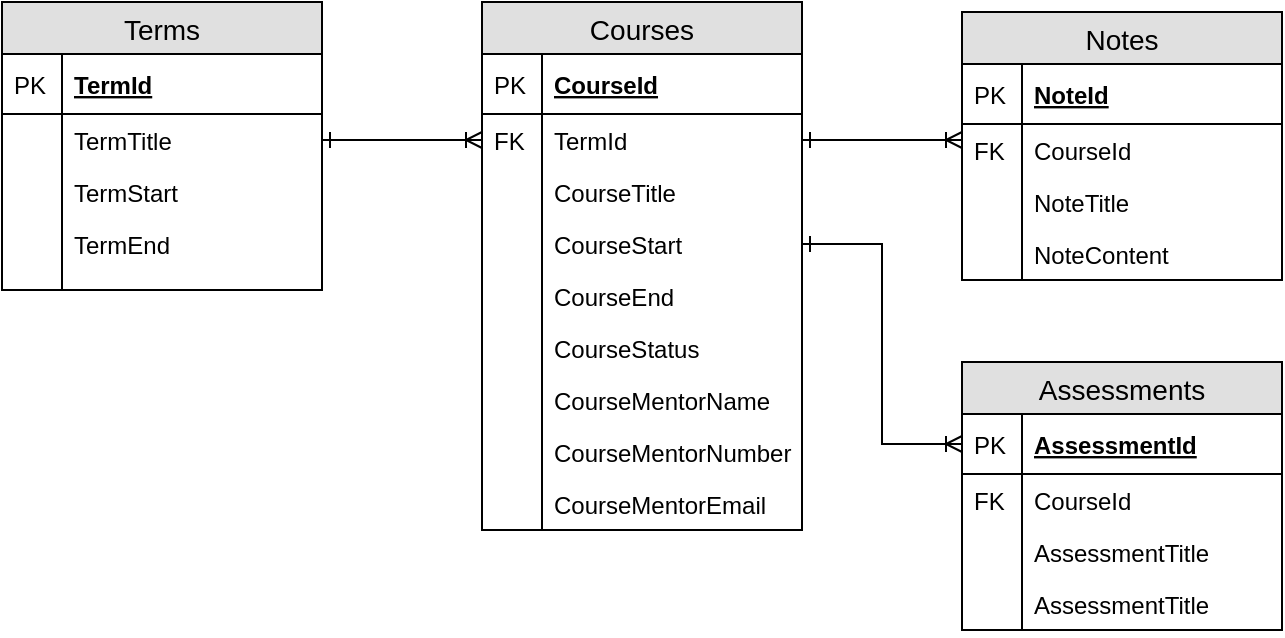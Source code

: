 <mxfile version="12.9.9" type="device"><diagram id="odet9nODCKbjRxWt4_fT" name="Page-1"><mxGraphModel dx="1102" dy="561" grid="1" gridSize="10" guides="1" tooltips="1" connect="1" arrows="1" fold="1" page="1" pageScale="1" pageWidth="850" pageHeight="1100" math="0" shadow="0"><root><mxCell id="0"/><mxCell id="1" parent="0"/><mxCell id="F9JP6waV6cMCYV_pue8_-1" value="Terms" style="swimlane;fontStyle=0;childLayout=stackLayout;horizontal=1;startSize=26;fillColor=#e0e0e0;horizontalStack=0;resizeParent=1;resizeParentMax=0;resizeLast=0;collapsible=1;marginBottom=0;swimlaneFillColor=#ffffff;align=center;fontSize=14;" parent="1" vertex="1"><mxGeometry x="40" y="100" width="160" height="144" as="geometry"/></mxCell><mxCell id="F9JP6waV6cMCYV_pue8_-2" value="TermId" style="shape=partialRectangle;top=0;left=0;right=0;bottom=1;align=left;verticalAlign=middle;fillColor=none;spacingLeft=34;spacingRight=4;overflow=hidden;rotatable=0;points=[[0,0.5],[1,0.5]];portConstraint=eastwest;dropTarget=0;fontStyle=5;fontSize=12;" parent="F9JP6waV6cMCYV_pue8_-1" vertex="1"><mxGeometry y="26" width="160" height="30" as="geometry"/></mxCell><mxCell id="F9JP6waV6cMCYV_pue8_-3" value="PK" style="shape=partialRectangle;top=0;left=0;bottom=0;fillColor=none;align=left;verticalAlign=middle;spacingLeft=4;spacingRight=4;overflow=hidden;rotatable=0;points=[];portConstraint=eastwest;part=1;fontSize=12;" parent="F9JP6waV6cMCYV_pue8_-2" vertex="1" connectable="0"><mxGeometry width="30" height="30" as="geometry"/></mxCell><mxCell id="F9JP6waV6cMCYV_pue8_-4" value="TermTitle" style="shape=partialRectangle;top=0;left=0;right=0;bottom=0;align=left;verticalAlign=top;fillColor=none;spacingLeft=34;spacingRight=4;overflow=hidden;rotatable=0;points=[[0,0.5],[1,0.5]];portConstraint=eastwest;dropTarget=0;fontSize=12;" parent="F9JP6waV6cMCYV_pue8_-1" vertex="1"><mxGeometry y="56" width="160" height="26" as="geometry"/></mxCell><mxCell id="F9JP6waV6cMCYV_pue8_-5" value="" style="shape=partialRectangle;top=0;left=0;bottom=0;fillColor=none;align=left;verticalAlign=top;spacingLeft=4;spacingRight=4;overflow=hidden;rotatable=0;points=[];portConstraint=eastwest;part=1;fontSize=12;" parent="F9JP6waV6cMCYV_pue8_-4" vertex="1" connectable="0"><mxGeometry width="30" height="26" as="geometry"/></mxCell><mxCell id="F9JP6waV6cMCYV_pue8_-6" value="TermStart" style="shape=partialRectangle;top=0;left=0;right=0;bottom=0;align=left;verticalAlign=top;fillColor=none;spacingLeft=34;spacingRight=4;overflow=hidden;rotatable=0;points=[[0,0.5],[1,0.5]];portConstraint=eastwest;dropTarget=0;fontSize=12;" parent="F9JP6waV6cMCYV_pue8_-1" vertex="1"><mxGeometry y="82" width="160" height="26" as="geometry"/></mxCell><mxCell id="F9JP6waV6cMCYV_pue8_-7" value="" style="shape=partialRectangle;top=0;left=0;bottom=0;fillColor=none;align=left;verticalAlign=top;spacingLeft=4;spacingRight=4;overflow=hidden;rotatable=0;points=[];portConstraint=eastwest;part=1;fontSize=12;" parent="F9JP6waV6cMCYV_pue8_-6" vertex="1" connectable="0"><mxGeometry width="30" height="26" as="geometry"/></mxCell><mxCell id="F9JP6waV6cMCYV_pue8_-8" value="TermEnd" style="shape=partialRectangle;top=0;left=0;right=0;bottom=0;align=left;verticalAlign=top;fillColor=none;spacingLeft=34;spacingRight=4;overflow=hidden;rotatable=0;points=[[0,0.5],[1,0.5]];portConstraint=eastwest;dropTarget=0;fontSize=12;" parent="F9JP6waV6cMCYV_pue8_-1" vertex="1"><mxGeometry y="108" width="160" height="26" as="geometry"/></mxCell><mxCell id="F9JP6waV6cMCYV_pue8_-9" value="" style="shape=partialRectangle;top=0;left=0;bottom=0;fillColor=none;align=left;verticalAlign=top;spacingLeft=4;spacingRight=4;overflow=hidden;rotatable=0;points=[];portConstraint=eastwest;part=1;fontSize=12;" parent="F9JP6waV6cMCYV_pue8_-8" vertex="1" connectable="0"><mxGeometry width="30" height="26" as="geometry"/></mxCell><mxCell id="F9JP6waV6cMCYV_pue8_-10" value="" style="shape=partialRectangle;top=0;left=0;right=0;bottom=0;align=left;verticalAlign=top;fillColor=none;spacingLeft=34;spacingRight=4;overflow=hidden;rotatable=0;points=[[0,0.5],[1,0.5]];portConstraint=eastwest;dropTarget=0;fontSize=12;" parent="F9JP6waV6cMCYV_pue8_-1" vertex="1"><mxGeometry y="134" width="160" height="10" as="geometry"/></mxCell><mxCell id="F9JP6waV6cMCYV_pue8_-11" value="" style="shape=partialRectangle;top=0;left=0;bottom=0;fillColor=none;align=left;verticalAlign=top;spacingLeft=4;spacingRight=4;overflow=hidden;rotatable=0;points=[];portConstraint=eastwest;part=1;fontSize=12;" parent="F9JP6waV6cMCYV_pue8_-10" vertex="1" connectable="0"><mxGeometry width="30" height="10" as="geometry"/></mxCell><mxCell id="F9JP6waV6cMCYV_pue8_-12" value="Courses" style="swimlane;fontStyle=0;childLayout=stackLayout;horizontal=1;startSize=26;fillColor=#e0e0e0;horizontalStack=0;resizeParent=1;resizeParentMax=0;resizeLast=0;collapsible=1;marginBottom=0;swimlaneFillColor=#ffffff;align=center;fontSize=14;" parent="1" vertex="1"><mxGeometry x="280" y="100" width="160" height="264" as="geometry"/></mxCell><mxCell id="F9JP6waV6cMCYV_pue8_-13" value="CourseId" style="shape=partialRectangle;top=0;left=0;right=0;bottom=1;align=left;verticalAlign=middle;fillColor=none;spacingLeft=34;spacingRight=4;overflow=hidden;rotatable=0;points=[[0,0.5],[1,0.5]];portConstraint=eastwest;dropTarget=0;fontStyle=5;fontSize=12;" parent="F9JP6waV6cMCYV_pue8_-12" vertex="1"><mxGeometry y="26" width="160" height="30" as="geometry"/></mxCell><mxCell id="F9JP6waV6cMCYV_pue8_-14" value="PK" style="shape=partialRectangle;top=0;left=0;bottom=0;fillColor=none;align=left;verticalAlign=middle;spacingLeft=4;spacingRight=4;overflow=hidden;rotatable=0;points=[];portConstraint=eastwest;part=1;fontSize=12;" parent="F9JP6waV6cMCYV_pue8_-13" vertex="1" connectable="0"><mxGeometry width="30" height="30" as="geometry"/></mxCell><mxCell id="F9JP6waV6cMCYV_pue8_-15" value="TermId" style="shape=partialRectangle;top=0;left=0;right=0;bottom=0;align=left;verticalAlign=top;fillColor=none;spacingLeft=34;spacingRight=4;overflow=hidden;rotatable=0;points=[[0,0.5],[1,0.5]];portConstraint=eastwest;dropTarget=0;fontSize=12;" parent="F9JP6waV6cMCYV_pue8_-12" vertex="1"><mxGeometry y="56" width="160" height="26" as="geometry"/></mxCell><mxCell id="F9JP6waV6cMCYV_pue8_-16" value="FK" style="shape=partialRectangle;top=0;left=0;bottom=0;fillColor=none;align=left;verticalAlign=top;spacingLeft=4;spacingRight=4;overflow=hidden;rotatable=0;points=[];portConstraint=eastwest;part=1;fontSize=12;" parent="F9JP6waV6cMCYV_pue8_-15" vertex="1" connectable="0"><mxGeometry width="30" height="26" as="geometry"/></mxCell><mxCell id="F9JP6waV6cMCYV_pue8_-17" value="CourseTitle" style="shape=partialRectangle;top=0;left=0;right=0;bottom=0;align=left;verticalAlign=top;fillColor=none;spacingLeft=34;spacingRight=4;overflow=hidden;rotatable=0;points=[[0,0.5],[1,0.5]];portConstraint=eastwest;dropTarget=0;fontSize=12;" parent="F9JP6waV6cMCYV_pue8_-12" vertex="1"><mxGeometry y="82" width="160" height="26" as="geometry"/></mxCell><mxCell id="F9JP6waV6cMCYV_pue8_-18" value="" style="shape=partialRectangle;top=0;left=0;bottom=0;fillColor=none;align=left;verticalAlign=top;spacingLeft=4;spacingRight=4;overflow=hidden;rotatable=0;points=[];portConstraint=eastwest;part=1;fontSize=12;" parent="F9JP6waV6cMCYV_pue8_-17" vertex="1" connectable="0"><mxGeometry width="30" height="26" as="geometry"/></mxCell><mxCell id="F9JP6waV6cMCYV_pue8_-19" value="CourseStart&#10;" style="shape=partialRectangle;top=0;left=0;right=0;bottom=0;align=left;verticalAlign=top;fillColor=none;spacingLeft=34;spacingRight=4;overflow=hidden;rotatable=0;points=[[0,0.5],[1,0.5]];portConstraint=eastwest;dropTarget=0;fontSize=12;" parent="F9JP6waV6cMCYV_pue8_-12" vertex="1"><mxGeometry y="108" width="160" height="26" as="geometry"/></mxCell><mxCell id="F9JP6waV6cMCYV_pue8_-20" value="" style="shape=partialRectangle;top=0;left=0;bottom=0;fillColor=none;align=left;verticalAlign=top;spacingLeft=4;spacingRight=4;overflow=hidden;rotatable=0;points=[];portConstraint=eastwest;part=1;fontSize=12;" parent="F9JP6waV6cMCYV_pue8_-19" vertex="1" connectable="0"><mxGeometry width="30" height="26" as="geometry"/></mxCell><mxCell id="F9JP6waV6cMCYV_pue8_-38" value="CourseEnd" style="shape=partialRectangle;top=0;left=0;right=0;bottom=0;align=left;verticalAlign=top;fillColor=none;spacingLeft=34;spacingRight=4;overflow=hidden;rotatable=0;points=[[0,0.5],[1,0.5]];portConstraint=eastwest;dropTarget=0;fontSize=12;" parent="F9JP6waV6cMCYV_pue8_-12" vertex="1"><mxGeometry y="134" width="160" height="26" as="geometry"/></mxCell><mxCell id="F9JP6waV6cMCYV_pue8_-39" value="" style="shape=partialRectangle;top=0;left=0;bottom=0;fillColor=none;align=left;verticalAlign=top;spacingLeft=4;spacingRight=4;overflow=hidden;rotatable=0;points=[];portConstraint=eastwest;part=1;fontSize=12;" parent="F9JP6waV6cMCYV_pue8_-38" vertex="1" connectable="0"><mxGeometry width="30" height="26" as="geometry"/></mxCell><mxCell id="F9JP6waV6cMCYV_pue8_-40" value="CourseStatus" style="shape=partialRectangle;top=0;left=0;right=0;bottom=0;align=left;verticalAlign=top;fillColor=none;spacingLeft=34;spacingRight=4;overflow=hidden;rotatable=0;points=[[0,0.5],[1,0.5]];portConstraint=eastwest;dropTarget=0;fontSize=12;" parent="F9JP6waV6cMCYV_pue8_-12" vertex="1"><mxGeometry y="160" width="160" height="26" as="geometry"/></mxCell><mxCell id="F9JP6waV6cMCYV_pue8_-41" value="" style="shape=partialRectangle;top=0;left=0;bottom=0;fillColor=none;align=left;verticalAlign=top;spacingLeft=4;spacingRight=4;overflow=hidden;rotatable=0;points=[];portConstraint=eastwest;part=1;fontSize=12;" parent="F9JP6waV6cMCYV_pue8_-40" vertex="1" connectable="0"><mxGeometry width="30" height="26" as="geometry"/></mxCell><mxCell id="F9JP6waV6cMCYV_pue8_-42" value="CourseMentorName" style="shape=partialRectangle;top=0;left=0;right=0;bottom=0;align=left;verticalAlign=top;fillColor=none;spacingLeft=34;spacingRight=4;overflow=hidden;rotatable=0;points=[[0,0.5],[1,0.5]];portConstraint=eastwest;dropTarget=0;fontSize=12;" parent="F9JP6waV6cMCYV_pue8_-12" vertex="1"><mxGeometry y="186" width="160" height="26" as="geometry"/></mxCell><mxCell id="F9JP6waV6cMCYV_pue8_-43" value="" style="shape=partialRectangle;top=0;left=0;bottom=0;fillColor=none;align=left;verticalAlign=top;spacingLeft=4;spacingRight=4;overflow=hidden;rotatable=0;points=[];portConstraint=eastwest;part=1;fontSize=12;" parent="F9JP6waV6cMCYV_pue8_-42" vertex="1" connectable="0"><mxGeometry width="30" height="26" as="geometry"/></mxCell><mxCell id="F9JP6waV6cMCYV_pue8_-44" value="CourseMentorNumber" style="shape=partialRectangle;top=0;left=0;right=0;bottom=0;align=left;verticalAlign=top;fillColor=none;spacingLeft=34;spacingRight=4;overflow=hidden;rotatable=0;points=[[0,0.5],[1,0.5]];portConstraint=eastwest;dropTarget=0;fontSize=12;" parent="F9JP6waV6cMCYV_pue8_-12" vertex="1"><mxGeometry y="212" width="160" height="26" as="geometry"/></mxCell><mxCell id="F9JP6waV6cMCYV_pue8_-45" value="" style="shape=partialRectangle;top=0;left=0;bottom=0;fillColor=none;align=left;verticalAlign=top;spacingLeft=4;spacingRight=4;overflow=hidden;rotatable=0;points=[];portConstraint=eastwest;part=1;fontSize=12;" parent="F9JP6waV6cMCYV_pue8_-44" vertex="1" connectable="0"><mxGeometry width="30" height="26" as="geometry"/></mxCell><mxCell id="F9JP6waV6cMCYV_pue8_-46" value="CourseMentorEmail" style="shape=partialRectangle;top=0;left=0;right=0;bottom=0;align=left;verticalAlign=top;fillColor=none;spacingLeft=34;spacingRight=4;overflow=hidden;rotatable=0;points=[[0,0.5],[1,0.5]];portConstraint=eastwest;dropTarget=0;fontSize=12;" parent="F9JP6waV6cMCYV_pue8_-12" vertex="1"><mxGeometry y="238" width="160" height="26" as="geometry"/></mxCell><mxCell id="F9JP6waV6cMCYV_pue8_-47" value="" style="shape=partialRectangle;top=0;left=0;bottom=0;fillColor=none;align=left;verticalAlign=top;spacingLeft=4;spacingRight=4;overflow=hidden;rotatable=0;points=[];portConstraint=eastwest;part=1;fontSize=12;" parent="F9JP6waV6cMCYV_pue8_-46" vertex="1" connectable="0"><mxGeometry width="30" height="26" as="geometry"/></mxCell><mxCell id="F9JP6waV6cMCYV_pue8_-48" value="Notes" style="swimlane;fontStyle=0;childLayout=stackLayout;horizontal=1;startSize=26;fillColor=#e0e0e0;horizontalStack=0;resizeParent=1;resizeParentMax=0;resizeLast=0;collapsible=1;marginBottom=0;swimlaneFillColor=#ffffff;align=center;fontSize=14;" parent="1" vertex="1"><mxGeometry x="520" y="105" width="160" height="134" as="geometry"/></mxCell><mxCell id="F9JP6waV6cMCYV_pue8_-49" value="NoteId" style="shape=partialRectangle;top=0;left=0;right=0;bottom=1;align=left;verticalAlign=middle;fillColor=none;spacingLeft=34;spacingRight=4;overflow=hidden;rotatable=0;points=[[0,0.5],[1,0.5]];portConstraint=eastwest;dropTarget=0;fontStyle=5;fontSize=12;" parent="F9JP6waV6cMCYV_pue8_-48" vertex="1"><mxGeometry y="26" width="160" height="30" as="geometry"/></mxCell><mxCell id="F9JP6waV6cMCYV_pue8_-50" value="PK" style="shape=partialRectangle;top=0;left=0;bottom=0;fillColor=none;align=left;verticalAlign=middle;spacingLeft=4;spacingRight=4;overflow=hidden;rotatable=0;points=[];portConstraint=eastwest;part=1;fontSize=12;" parent="F9JP6waV6cMCYV_pue8_-49" vertex="1" connectable="0"><mxGeometry width="30" height="30" as="geometry"/></mxCell><mxCell id="F9JP6waV6cMCYV_pue8_-51" value="CourseId" style="shape=partialRectangle;top=0;left=0;right=0;bottom=0;align=left;verticalAlign=top;fillColor=none;spacingLeft=34;spacingRight=4;overflow=hidden;rotatable=0;points=[[0,0.5],[1,0.5]];portConstraint=eastwest;dropTarget=0;fontSize=12;" parent="F9JP6waV6cMCYV_pue8_-48" vertex="1"><mxGeometry y="56" width="160" height="26" as="geometry"/></mxCell><mxCell id="F9JP6waV6cMCYV_pue8_-52" value="FK" style="shape=partialRectangle;top=0;left=0;bottom=0;fillColor=none;align=left;verticalAlign=top;spacingLeft=4;spacingRight=4;overflow=hidden;rotatable=0;points=[];portConstraint=eastwest;part=1;fontSize=12;" parent="F9JP6waV6cMCYV_pue8_-51" vertex="1" connectable="0"><mxGeometry width="30" height="26" as="geometry"/></mxCell><mxCell id="F9JP6waV6cMCYV_pue8_-53" value="NoteTitle" style="shape=partialRectangle;top=0;left=0;right=0;bottom=0;align=left;verticalAlign=top;fillColor=none;spacingLeft=34;spacingRight=4;overflow=hidden;rotatable=0;points=[[0,0.5],[1,0.5]];portConstraint=eastwest;dropTarget=0;fontSize=12;" parent="F9JP6waV6cMCYV_pue8_-48" vertex="1"><mxGeometry y="82" width="160" height="26" as="geometry"/></mxCell><mxCell id="F9JP6waV6cMCYV_pue8_-54" value="" style="shape=partialRectangle;top=0;left=0;bottom=0;fillColor=none;align=left;verticalAlign=top;spacingLeft=4;spacingRight=4;overflow=hidden;rotatable=0;points=[];portConstraint=eastwest;part=1;fontSize=12;" parent="F9JP6waV6cMCYV_pue8_-53" vertex="1" connectable="0"><mxGeometry width="30" height="26" as="geometry"/></mxCell><mxCell id="F9JP6waV6cMCYV_pue8_-55" value="NoteContent" style="shape=partialRectangle;top=0;left=0;right=0;bottom=0;align=left;verticalAlign=top;fillColor=none;spacingLeft=34;spacingRight=4;overflow=hidden;rotatable=0;points=[[0,0.5],[1,0.5]];portConstraint=eastwest;dropTarget=0;fontSize=12;" parent="F9JP6waV6cMCYV_pue8_-48" vertex="1"><mxGeometry y="108" width="160" height="26" as="geometry"/></mxCell><mxCell id="F9JP6waV6cMCYV_pue8_-56" value="" style="shape=partialRectangle;top=0;left=0;bottom=0;fillColor=none;align=left;verticalAlign=top;spacingLeft=4;spacingRight=4;overflow=hidden;rotatable=0;points=[];portConstraint=eastwest;part=1;fontSize=12;" parent="F9JP6waV6cMCYV_pue8_-55" vertex="1" connectable="0"><mxGeometry width="30" height="26" as="geometry"/></mxCell><mxCell id="F9JP6waV6cMCYV_pue8_-67" value="Assessments" style="swimlane;fontStyle=0;childLayout=stackLayout;horizontal=1;startSize=26;fillColor=#e0e0e0;horizontalStack=0;resizeParent=1;resizeParentMax=0;resizeLast=0;collapsible=1;marginBottom=0;swimlaneFillColor=#ffffff;align=center;fontSize=14;" parent="1" vertex="1"><mxGeometry x="520" y="280" width="160" height="134" as="geometry"/></mxCell><mxCell id="F9JP6waV6cMCYV_pue8_-68" value="AssessmentId" style="shape=partialRectangle;top=0;left=0;right=0;bottom=1;align=left;verticalAlign=middle;fillColor=none;spacingLeft=34;spacingRight=4;overflow=hidden;rotatable=0;points=[[0,0.5],[1,0.5]];portConstraint=eastwest;dropTarget=0;fontStyle=5;fontSize=12;" parent="F9JP6waV6cMCYV_pue8_-67" vertex="1"><mxGeometry y="26" width="160" height="30" as="geometry"/></mxCell><mxCell id="F9JP6waV6cMCYV_pue8_-69" value="PK" style="shape=partialRectangle;top=0;left=0;bottom=0;fillColor=none;align=left;verticalAlign=middle;spacingLeft=4;spacingRight=4;overflow=hidden;rotatable=0;points=[];portConstraint=eastwest;part=1;fontSize=12;" parent="F9JP6waV6cMCYV_pue8_-68" vertex="1" connectable="0"><mxGeometry width="30" height="30" as="geometry"/></mxCell><mxCell id="F9JP6waV6cMCYV_pue8_-70" value="CourseId" style="shape=partialRectangle;top=0;left=0;right=0;bottom=0;align=left;verticalAlign=top;fillColor=none;spacingLeft=34;spacingRight=4;overflow=hidden;rotatable=0;points=[[0,0.5],[1,0.5]];portConstraint=eastwest;dropTarget=0;fontSize=12;" parent="F9JP6waV6cMCYV_pue8_-67" vertex="1"><mxGeometry y="56" width="160" height="26" as="geometry"/></mxCell><mxCell id="F9JP6waV6cMCYV_pue8_-71" value="FK" style="shape=partialRectangle;top=0;left=0;bottom=0;fillColor=none;align=left;verticalAlign=top;spacingLeft=4;spacingRight=4;overflow=hidden;rotatable=0;points=[];portConstraint=eastwest;part=1;fontSize=12;" parent="F9JP6waV6cMCYV_pue8_-70" vertex="1" connectable="0"><mxGeometry width="30" height="26" as="geometry"/></mxCell><mxCell id="F9JP6waV6cMCYV_pue8_-72" value="AssessmentTitle" style="shape=partialRectangle;top=0;left=0;right=0;bottom=0;align=left;verticalAlign=top;fillColor=none;spacingLeft=34;spacingRight=4;overflow=hidden;rotatable=0;points=[[0,0.5],[1,0.5]];portConstraint=eastwest;dropTarget=0;fontSize=12;" parent="F9JP6waV6cMCYV_pue8_-67" vertex="1"><mxGeometry y="82" width="160" height="26" as="geometry"/></mxCell><mxCell id="F9JP6waV6cMCYV_pue8_-73" value="" style="shape=partialRectangle;top=0;left=0;bottom=0;fillColor=none;align=left;verticalAlign=top;spacingLeft=4;spacingRight=4;overflow=hidden;rotatable=0;points=[];portConstraint=eastwest;part=1;fontSize=12;" parent="F9JP6waV6cMCYV_pue8_-72" vertex="1" connectable="0"><mxGeometry width="30" height="26" as="geometry"/></mxCell><mxCell id="oldYDiUOT72LmB6zuONO-3" value="AssessmentTitle" style="shape=partialRectangle;top=0;left=0;right=0;bottom=0;align=left;verticalAlign=top;fillColor=none;spacingLeft=34;spacingRight=4;overflow=hidden;rotatable=0;points=[[0,0.5],[1,0.5]];portConstraint=eastwest;dropTarget=0;fontSize=12;" vertex="1" parent="F9JP6waV6cMCYV_pue8_-67"><mxGeometry y="108" width="160" height="26" as="geometry"/></mxCell><mxCell id="oldYDiUOT72LmB6zuONO-4" value="" style="shape=partialRectangle;top=0;left=0;bottom=0;fillColor=none;align=left;verticalAlign=top;spacingLeft=4;spacingRight=4;overflow=hidden;rotatable=0;points=[];portConstraint=eastwest;part=1;fontSize=12;" vertex="1" connectable="0" parent="oldYDiUOT72LmB6zuONO-3"><mxGeometry width="30" height="26" as="geometry"/></mxCell><mxCell id="F9JP6waV6cMCYV_pue8_-76" style="edgeStyle=orthogonalEdgeStyle;rounded=0;orthogonalLoop=1;jettySize=auto;html=1;exitX=1;exitY=0.5;exitDx=0;exitDy=0;entryX=0;entryY=0.5;entryDx=0;entryDy=0;endArrow=ERoneToMany;endFill=0;startArrow=ERone;startFill=0;" parent="1" source="F9JP6waV6cMCYV_pue8_-4" target="F9JP6waV6cMCYV_pue8_-15" edge="1"><mxGeometry relative="1" as="geometry"/></mxCell><mxCell id="F9JP6waV6cMCYV_pue8_-77" style="edgeStyle=orthogonalEdgeStyle;rounded=0;orthogonalLoop=1;jettySize=auto;html=1;startArrow=ERone;startFill=0;endArrow=ERoneToMany;endFill=0;exitX=1;exitY=0.5;exitDx=0;exitDy=0;" parent="1" source="F9JP6waV6cMCYV_pue8_-15" edge="1"><mxGeometry relative="1" as="geometry"><mxPoint x="460" y="130" as="sourcePoint"/><mxPoint x="520" y="169" as="targetPoint"/><Array as="points"><mxPoint x="520" y="169"/></Array></mxGeometry></mxCell><mxCell id="F9JP6waV6cMCYV_pue8_-78" style="edgeStyle=orthogonalEdgeStyle;rounded=0;orthogonalLoop=1;jettySize=auto;html=1;exitX=1;exitY=0.5;exitDx=0;exitDy=0;entryX=0;entryY=0.5;entryDx=0;entryDy=0;startArrow=ERone;startFill=0;endArrow=ERoneToMany;endFill=0;" parent="1" source="F9JP6waV6cMCYV_pue8_-19" target="F9JP6waV6cMCYV_pue8_-68" edge="1"><mxGeometry relative="1" as="geometry"/></mxCell></root></mxGraphModel></diagram></mxfile>